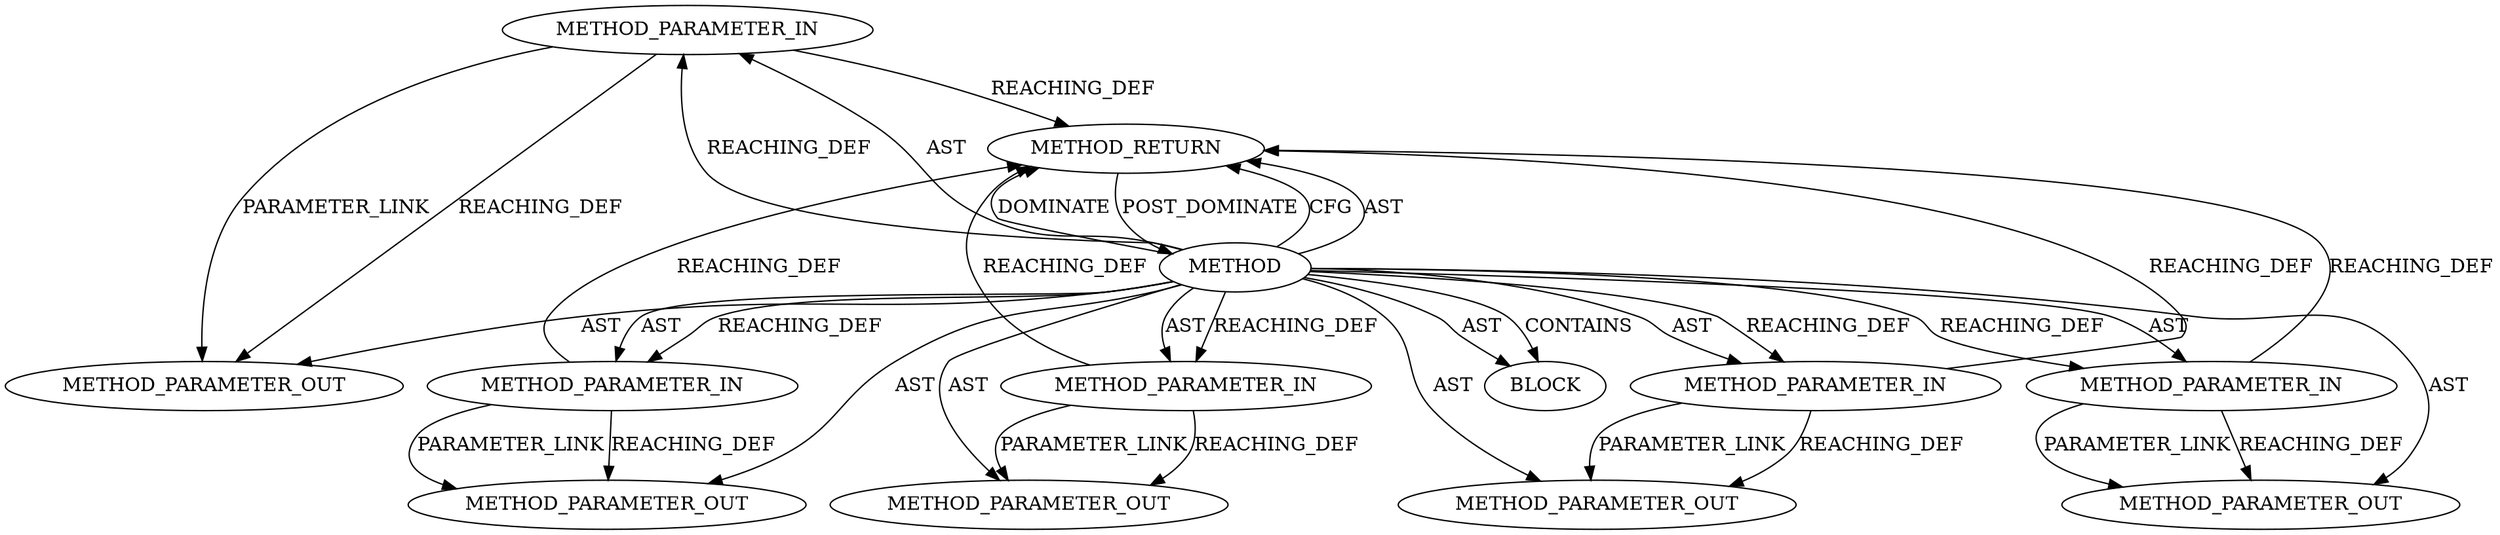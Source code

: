digraph {
  20533 [label=METHOD_PARAMETER_IN ORDER=4 CODE="p4" IS_VARIADIC=false TYPE_FULL_NAME="ANY" EVALUATION_STRATEGY="BY_VALUE" INDEX=4 NAME="p4"]
  20534 [label=METHOD_PARAMETER_IN ORDER=5 CODE="p5" IS_VARIADIC=false TYPE_FULL_NAME="ANY" EVALUATION_STRATEGY="BY_VALUE" INDEX=5 NAME="p5"]
  20535 [label=BLOCK ORDER=1 ARGUMENT_INDEX=1 CODE="<empty>" TYPE_FULL_NAME="ANY"]
  22218 [label=METHOD_PARAMETER_OUT ORDER=4 CODE="p4" IS_VARIADIC=false TYPE_FULL_NAME="ANY" EVALUATION_STRATEGY="BY_VALUE" INDEX=4 NAME="p4"]
  20529 [label=METHOD AST_PARENT_TYPE="NAMESPACE_BLOCK" AST_PARENT_FULL_NAME="<global>" ORDER=0 CODE="<empty>" FULL_NAME="alloc_skb_with_frags" IS_EXTERNAL=true FILENAME="<empty>" SIGNATURE="" NAME="alloc_skb_with_frags"]
  20531 [label=METHOD_PARAMETER_IN ORDER=2 CODE="p2" IS_VARIADIC=false TYPE_FULL_NAME="ANY" EVALUATION_STRATEGY="BY_VALUE" INDEX=2 NAME="p2"]
  22217 [label=METHOD_PARAMETER_OUT ORDER=3 CODE="p3" IS_VARIADIC=false TYPE_FULL_NAME="ANY" EVALUATION_STRATEGY="BY_VALUE" INDEX=3 NAME="p3"]
  20530 [label=METHOD_PARAMETER_IN ORDER=1 CODE="p1" IS_VARIADIC=false TYPE_FULL_NAME="ANY" EVALUATION_STRATEGY="BY_VALUE" INDEX=1 NAME="p1"]
  20532 [label=METHOD_PARAMETER_IN ORDER=3 CODE="p3" IS_VARIADIC=false TYPE_FULL_NAME="ANY" EVALUATION_STRATEGY="BY_VALUE" INDEX=3 NAME="p3"]
  20536 [label=METHOD_RETURN ORDER=2 CODE="RET" TYPE_FULL_NAME="ANY" EVALUATION_STRATEGY="BY_VALUE"]
  22215 [label=METHOD_PARAMETER_OUT ORDER=1 CODE="p1" IS_VARIADIC=false TYPE_FULL_NAME="ANY" EVALUATION_STRATEGY="BY_VALUE" INDEX=1 NAME="p1"]
  22216 [label=METHOD_PARAMETER_OUT ORDER=2 CODE="p2" IS_VARIADIC=false TYPE_FULL_NAME="ANY" EVALUATION_STRATEGY="BY_VALUE" INDEX=2 NAME="p2"]
  22219 [label=METHOD_PARAMETER_OUT ORDER=5 CODE="p5" IS_VARIADIC=false TYPE_FULL_NAME="ANY" EVALUATION_STRATEGY="BY_VALUE" INDEX=5 NAME="p5"]
  20533 -> 22218 [label=REACHING_DEF VARIABLE="p4"]
  20532 -> 20536 [label=REACHING_DEF VARIABLE="p3"]
  20529 -> 20530 [label=AST ]
  20530 -> 22215 [label=PARAMETER_LINK ]
  20529 -> 22215 [label=AST ]
  20532 -> 22217 [label=PARAMETER_LINK ]
  20531 -> 20536 [label=REACHING_DEF VARIABLE="p2"]
  20534 -> 22219 [label=PARAMETER_LINK ]
  20529 -> 20536 [label=CFG ]
  20529 -> 22218 [label=AST ]
  20529 -> 20536 [label=AST ]
  20529 -> 22216 [label=AST ]
  20529 -> 20535 [label=CONTAINS ]
  20529 -> 20534 [label=AST ]
  20529 -> 20534 [label=REACHING_DEF VARIABLE=""]
  20536 -> 20529 [label=POST_DOMINATE ]
  20529 -> 20531 [label=REACHING_DEF VARIABLE=""]
  20529 -> 20530 [label=REACHING_DEF VARIABLE=""]
  20529 -> 20532 [label=REACHING_DEF VARIABLE=""]
  20530 -> 20536 [label=REACHING_DEF VARIABLE="p1"]
  20531 -> 22216 [label=REACHING_DEF VARIABLE="p2"]
  20529 -> 20536 [label=DOMINATE ]
  20529 -> 20532 [label=AST ]
  20529 -> 20535 [label=AST ]
  20534 -> 20536 [label=REACHING_DEF VARIABLE="p5"]
  20534 -> 22219 [label=REACHING_DEF VARIABLE="p5"]
  20532 -> 22217 [label=REACHING_DEF VARIABLE="p3"]
  20530 -> 22215 [label=REACHING_DEF VARIABLE="p1"]
  20529 -> 22217 [label=AST ]
  20533 -> 22218 [label=PARAMETER_LINK ]
  20529 -> 22219 [label=AST ]
  20529 -> 20533 [label=REACHING_DEF VARIABLE=""]
  20529 -> 20531 [label=AST ]
  20529 -> 20533 [label=AST ]
  20533 -> 20536 [label=REACHING_DEF VARIABLE="p4"]
  20531 -> 22216 [label=PARAMETER_LINK ]
}
